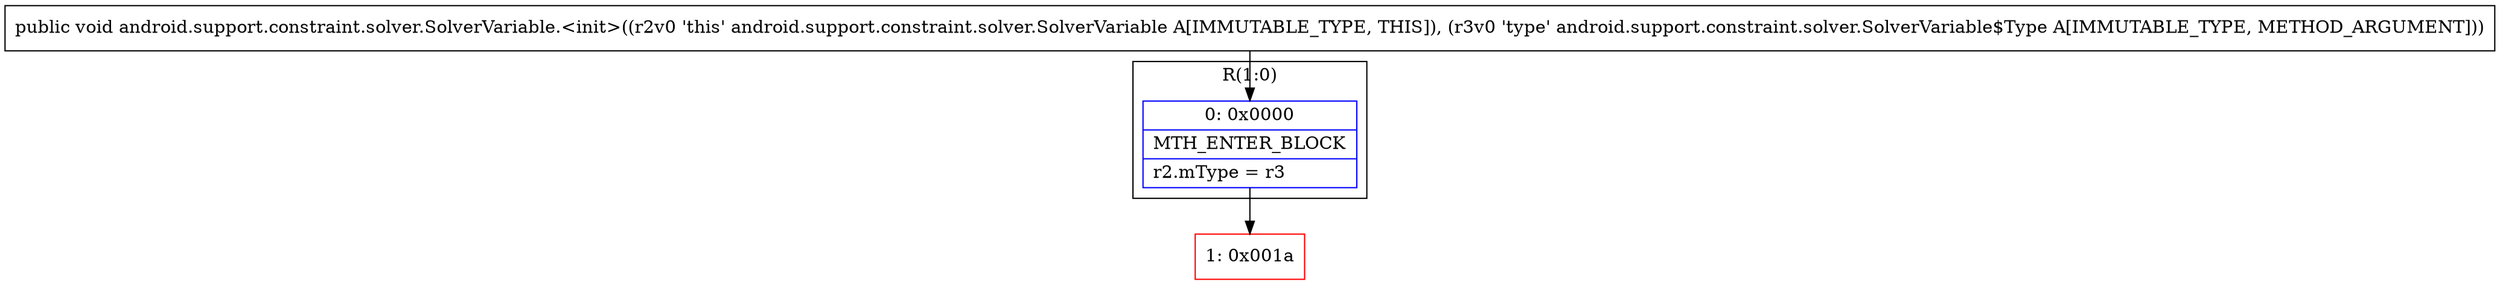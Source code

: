 digraph "CFG forandroid.support.constraint.solver.SolverVariable.\<init\>(Landroid\/support\/constraint\/solver\/SolverVariable$Type;)V" {
subgraph cluster_Region_1748954433 {
label = "R(1:0)";
node [shape=record,color=blue];
Node_0 [shape=record,label="{0\:\ 0x0000|MTH_ENTER_BLOCK\l|r2.mType = r3\l}"];
}
Node_1 [shape=record,color=red,label="{1\:\ 0x001a}"];
MethodNode[shape=record,label="{public void android.support.constraint.solver.SolverVariable.\<init\>((r2v0 'this' android.support.constraint.solver.SolverVariable A[IMMUTABLE_TYPE, THIS]), (r3v0 'type' android.support.constraint.solver.SolverVariable$Type A[IMMUTABLE_TYPE, METHOD_ARGUMENT])) }"];
MethodNode -> Node_0;
Node_0 -> Node_1;
}

